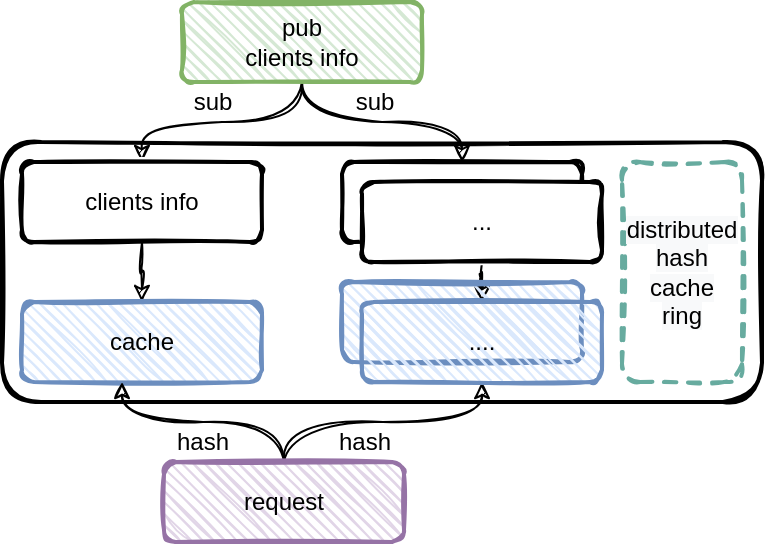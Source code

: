 <mxfile version="14.9.0" type="github">
  <diagram id="4MYYST5Vs4MU-KJ0KHC7" name="Page-1">
    <mxGraphModel dx="813" dy="528" grid="1" gridSize="10" guides="1" tooltips="1" connect="1" arrows="1" fold="1" page="1" pageScale="1" pageWidth="827" pageHeight="1169" math="0" shadow="0">
      <root>
        <mxCell id="0" />
        <mxCell id="1" parent="0" />
        <mxCell id="yULjcD5FWjNXVMH6ahw0-14" value="" style="rounded=1;whiteSpace=wrap;html=1;strokeWidth=2;fillWeight=1;hachureGap=4;hachureAngle=45;sketch=1;fillColor=#FFFFFF;" vertex="1" parent="1">
          <mxGeometry x="30" y="110" width="380" height="130" as="geometry" />
        </mxCell>
        <mxCell id="yULjcD5FWjNXVMH6ahw0-5" style="edgeStyle=orthogonalEdgeStyle;rounded=0;orthogonalLoop=1;jettySize=auto;html=1;entryX=0.5;entryY=0;entryDx=0;entryDy=0;curved=1;sketch=1;" edge="1" parent="1" source="yULjcD5FWjNXVMH6ahw0-1" target="yULjcD5FWjNXVMH6ahw0-2">
          <mxGeometry relative="1" as="geometry" />
        </mxCell>
        <mxCell id="yULjcD5FWjNXVMH6ahw0-6" style="edgeStyle=orthogonalEdgeStyle;curved=1;rounded=0;orthogonalLoop=1;jettySize=auto;html=1;entryX=0.5;entryY=0;entryDx=0;entryDy=0;sketch=1;" edge="1" parent="1" source="yULjcD5FWjNXVMH6ahw0-1" target="yULjcD5FWjNXVMH6ahw0-3">
          <mxGeometry relative="1" as="geometry" />
        </mxCell>
        <mxCell id="yULjcD5FWjNXVMH6ahw0-1" value="pub&lt;br&gt;clients info" style="rounded=1;whiteSpace=wrap;html=1;strokeWidth=2;fillWeight=1;hachureGap=4;hachureAngle=45;sketch=1;fillColor=#d5e8d4;strokeColor=#82b366;" vertex="1" parent="1">
          <mxGeometry x="120" y="40" width="120" height="40" as="geometry" />
        </mxCell>
        <mxCell id="yULjcD5FWjNXVMH6ahw0-9" style="edgeStyle=orthogonalEdgeStyle;curved=1;rounded=0;sketch=1;orthogonalLoop=1;jettySize=auto;html=1;entryX=0.5;entryY=0;entryDx=0;entryDy=0;" edge="1" parent="1" source="yULjcD5FWjNXVMH6ahw0-2" target="yULjcD5FWjNXVMH6ahw0-8">
          <mxGeometry relative="1" as="geometry" />
        </mxCell>
        <mxCell id="yULjcD5FWjNXVMH6ahw0-2" value="clients info" style="rounded=1;whiteSpace=wrap;html=1;strokeWidth=2;fillWeight=1;hachureGap=4;hachureAngle=45;sketch=1;fillColor=#FFFFFF;" vertex="1" parent="1">
          <mxGeometry x="40" y="120" width="120" height="40" as="geometry" />
        </mxCell>
        <mxCell id="yULjcD5FWjNXVMH6ahw0-3" value="" style="rounded=1;whiteSpace=wrap;html=1;strokeWidth=2;fillWeight=1;hachureGap=4;hachureAngle=45;sketch=1;fillColor=#FFFFFF;" vertex="1" parent="1">
          <mxGeometry x="200" y="120" width="120" height="40" as="geometry" />
        </mxCell>
        <mxCell id="yULjcD5FWjNXVMH6ahw0-38" style="edgeStyle=orthogonalEdgeStyle;curved=1;rounded=0;sketch=1;orthogonalLoop=1;jettySize=auto;html=1;entryX=0.5;entryY=0;entryDx=0;entryDy=0;" edge="1" parent="1" source="yULjcD5FWjNXVMH6ahw0-4" target="yULjcD5FWjNXVMH6ahw0-37">
          <mxGeometry relative="1" as="geometry" />
        </mxCell>
        <mxCell id="yULjcD5FWjNXVMH6ahw0-4" value="..." style="rounded=1;whiteSpace=wrap;html=1;strokeWidth=2;fillWeight=1;hachureGap=4;hachureAngle=45;sketch=1;fillColor=#FFFFFF;" vertex="1" parent="1">
          <mxGeometry x="210" y="130" width="120" height="40" as="geometry" />
        </mxCell>
        <mxCell id="yULjcD5FWjNXVMH6ahw0-8" value="cache" style="rounded=1;whiteSpace=wrap;html=1;strokeWidth=2;fillWeight=1;hachureGap=4;hachureAngle=45;sketch=1;fillColor=#dae8fc;strokeColor=#6c8ebf;" vertex="1" parent="1">
          <mxGeometry x="40" y="190" width="120" height="40" as="geometry" />
        </mxCell>
        <mxCell id="yULjcD5FWjNXVMH6ahw0-10" value="" style="rounded=1;whiteSpace=wrap;html=1;strokeWidth=2;fillWeight=1;hachureGap=4;hachureAngle=45;sketch=1;fillColor=#dae8fc;strokeColor=#6c8ebf;" vertex="1" parent="1">
          <mxGeometry x="200" y="180" width="120" height="40" as="geometry" />
        </mxCell>
        <mxCell id="yULjcD5FWjNXVMH6ahw0-17" style="edgeStyle=orthogonalEdgeStyle;curved=1;rounded=0;sketch=1;orthogonalLoop=1;jettySize=auto;html=1;entryX=0.417;entryY=1;entryDx=0;entryDy=0;entryPerimeter=0;" edge="1" parent="1" source="yULjcD5FWjNXVMH6ahw0-16" target="yULjcD5FWjNXVMH6ahw0-8">
          <mxGeometry relative="1" as="geometry" />
        </mxCell>
        <mxCell id="yULjcD5FWjNXVMH6ahw0-39" style="edgeStyle=orthogonalEdgeStyle;curved=1;rounded=0;sketch=1;orthogonalLoop=1;jettySize=auto;html=1;entryX=0.5;entryY=1;entryDx=0;entryDy=0;" edge="1" parent="1" source="yULjcD5FWjNXVMH6ahw0-16" target="yULjcD5FWjNXVMH6ahw0-37">
          <mxGeometry relative="1" as="geometry" />
        </mxCell>
        <mxCell id="yULjcD5FWjNXVMH6ahw0-16" value="request" style="rounded=1;whiteSpace=wrap;html=1;strokeWidth=2;fillWeight=1;hachureGap=4;hachureAngle=45;sketch=1;fillColor=#e1d5e7;strokeColor=#9673a6;" vertex="1" parent="1">
          <mxGeometry x="111" y="270" width="120" height="40" as="geometry" />
        </mxCell>
        <mxCell id="yULjcD5FWjNXVMH6ahw0-23" value="hash" style="text;html=1;align=center;verticalAlign=middle;resizable=0;points=[];autosize=1;strokeColor=none;" vertex="1" parent="1">
          <mxGeometry x="191" y="250" width="40" height="20" as="geometry" />
        </mxCell>
        <mxCell id="yULjcD5FWjNXVMH6ahw0-30" value="hash" style="text;html=1;align=center;verticalAlign=middle;resizable=0;points=[];autosize=1;strokeColor=none;" vertex="1" parent="1">
          <mxGeometry x="110" y="250" width="40" height="20" as="geometry" />
        </mxCell>
        <mxCell id="yULjcD5FWjNXVMH6ahw0-31" value="sub" style="text;html=1;align=center;verticalAlign=middle;resizable=0;points=[];autosize=1;strokeColor=none;" vertex="1" parent="1">
          <mxGeometry x="120" y="80" width="30" height="20" as="geometry" />
        </mxCell>
        <mxCell id="yULjcD5FWjNXVMH6ahw0-33" value="sub" style="text;html=1;align=center;verticalAlign=middle;resizable=0;points=[];autosize=1;strokeColor=none;" vertex="1" parent="1">
          <mxGeometry x="201" y="80" width="30" height="20" as="geometry" />
        </mxCell>
        <mxCell id="yULjcD5FWjNXVMH6ahw0-35" value="&lt;span style=&quot;color: rgb(0 , 0 , 0) ; font-family: &amp;#34;helvetica&amp;#34; ; font-size: 12px ; font-style: normal ; font-weight: 400 ; letter-spacing: normal ; text-align: center ; text-indent: 0px ; text-transform: none ; word-spacing: 0px ; background-color: rgb(248 , 249 , 250) ; display: inline ; float: none&quot;&gt;distributed&lt;br&gt;&lt;/span&gt;&lt;span style=&quot;color: rgb(0 , 0 , 0) ; font-family: &amp;#34;helvetica&amp;#34; ; font-size: 12px ; font-style: normal ; font-weight: 400 ; letter-spacing: normal ; text-align: center ; text-indent: 0px ; text-transform: none ; word-spacing: 0px ; background-color: rgb(248 , 249 , 250) ; display: inline ; float: none&quot;&gt;hash&lt;/span&gt;&lt;br style=&quot;color: rgb(0 , 0 , 0) ; font-family: &amp;#34;helvetica&amp;#34; ; font-size: 12px ; font-style: normal ; font-weight: 400 ; letter-spacing: normal ; text-align: center ; text-indent: 0px ; text-transform: none ; word-spacing: 0px ; background-color: rgb(248 , 249 , 250)&quot;&gt;&lt;span style=&quot;color: rgb(0 , 0 , 0) ; font-family: &amp;#34;helvetica&amp;#34; ; font-size: 12px ; font-style: normal ; font-weight: 400 ; letter-spacing: normal ; text-align: center ; text-indent: 0px ; text-transform: none ; word-spacing: 0px ; background-color: rgb(248 , 249 , 250) ; display: inline ; float: none&quot;&gt;cache&lt;br&gt;&lt;/span&gt;&lt;span style=&quot;color: rgb(0 , 0 , 0) ; font-family: &amp;#34;helvetica&amp;#34; ; font-size: 12px ; font-style: normal ; font-weight: 400 ; letter-spacing: normal ; text-align: center ; text-indent: 0px ; text-transform: none ; word-spacing: 0px ; background-color: rgb(248 , 249 , 250) ; display: inline ; float: none&quot;&gt;ring&lt;/span&gt;" style="rounded=1;whiteSpace=wrap;html=1;strokeWidth=2;fillWeight=1;hachureGap=4;hachureAngle=45;sketch=1;fillColor=#FFFFFF;dashed=1;strokeColor=#67AB9F;" vertex="1" parent="1">
          <mxGeometry x="340" y="120" width="60" height="110" as="geometry" />
        </mxCell>
        <mxCell id="yULjcD5FWjNXVMH6ahw0-37" value="...." style="rounded=1;whiteSpace=wrap;html=1;strokeWidth=2;fillWeight=1;hachureGap=4;hachureAngle=45;sketch=1;fillColor=#dae8fc;strokeColor=#6c8ebf;" vertex="1" parent="1">
          <mxGeometry x="210" y="190" width="120" height="40" as="geometry" />
        </mxCell>
      </root>
    </mxGraphModel>
  </diagram>
</mxfile>
